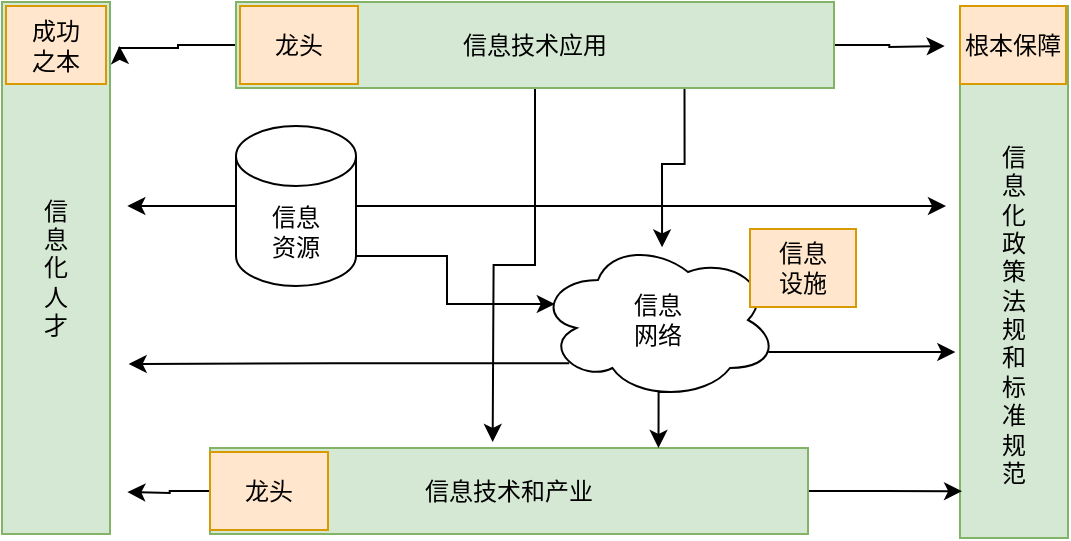 <mxfile version="21.7.4" type="github">
  <diagram name="第 1 页" id="63s2RkJjcUPh7_gmtzK5">
    <mxGraphModel dx="746" dy="1636" grid="1" gridSize="10" guides="1" tooltips="1" connect="1" arrows="1" fold="1" page="1" pageScale="1" pageWidth="827" pageHeight="1169" math="0" shadow="0">
      <root>
        <mxCell id="0" />
        <mxCell id="1" parent="0" />
        <mxCell id="LfkAhY5RYRzO9KWc7ggO-1" style="edgeStyle=orthogonalEdgeStyle;rounded=0;orthogonalLoop=1;jettySize=auto;html=1;exitX=0;exitY=0.5;exitDx=0;exitDy=0;" edge="1" parent="1" source="LfkAhY5RYRzO9KWc7ggO-5">
          <mxGeometry relative="1" as="geometry">
            <mxPoint x="148.667" y="-16" as="targetPoint" />
            <Array as="points">
              <mxPoint x="178" y="-16" />
              <mxPoint x="178" y="-15" />
            </Array>
          </mxGeometry>
        </mxCell>
        <mxCell id="LfkAhY5RYRzO9KWc7ggO-2" style="edgeStyle=orthogonalEdgeStyle;rounded=0;orthogonalLoop=1;jettySize=auto;html=1;exitX=1;exitY=0.5;exitDx=0;exitDy=0;" edge="1" parent="1" source="LfkAhY5RYRzO9KWc7ggO-5">
          <mxGeometry relative="1" as="geometry">
            <mxPoint x="561.333" y="-16" as="targetPoint" />
          </mxGeometry>
        </mxCell>
        <mxCell id="LfkAhY5RYRzO9KWc7ggO-3" style="edgeStyle=orthogonalEdgeStyle;rounded=0;orthogonalLoop=1;jettySize=auto;html=1;" edge="1" parent="1" source="LfkAhY5RYRzO9KWc7ggO-5">
          <mxGeometry relative="1" as="geometry">
            <mxPoint x="335.333" y="182" as="targetPoint" />
          </mxGeometry>
        </mxCell>
        <mxCell id="LfkAhY5RYRzO9KWc7ggO-4" style="edgeStyle=orthogonalEdgeStyle;rounded=0;orthogonalLoop=1;jettySize=auto;html=1;exitX=0.75;exitY=1;exitDx=0;exitDy=0;entryX=0.517;entryY=0.046;entryDx=0;entryDy=0;entryPerimeter=0;" edge="1" parent="1" source="LfkAhY5RYRzO9KWc7ggO-5" target="LfkAhY5RYRzO9KWc7ggO-22">
          <mxGeometry relative="1" as="geometry" />
        </mxCell>
        <mxCell id="LfkAhY5RYRzO9KWc7ggO-5" value="信息技术应用" style="rounded=0;whiteSpace=wrap;html=1;fillColor=#d5e8d4;strokeColor=#82b366;" vertex="1" parent="1">
          <mxGeometry x="207" y="-38" width="299" height="43" as="geometry" />
        </mxCell>
        <mxCell id="LfkAhY5RYRzO9KWc7ggO-6" value="信&lt;br&gt;息&lt;br&gt;化&lt;br&gt;人&lt;br&gt;才" style="rounded=0;whiteSpace=wrap;html=1;fillColor=#d5e8d4;strokeColor=#82b366;" vertex="1" parent="1">
          <mxGeometry x="90" y="-38" width="54" height="266" as="geometry" />
        </mxCell>
        <mxCell id="LfkAhY5RYRzO9KWc7ggO-7" value="&lt;br&gt;&lt;br&gt;&lt;br&gt;信&lt;br&gt;息&lt;br&gt;化&lt;br&gt;政&lt;br&gt;策&lt;br&gt;法&lt;br&gt;规&lt;br&gt;和&lt;br&gt;标&lt;br&gt;准&lt;br&gt;规&lt;br&gt;范" style="rounded=0;whiteSpace=wrap;html=1;fillColor=#d5e8d4;strokeColor=#82b366;" vertex="1" parent="1">
          <mxGeometry x="569" y="-36" width="54" height="266" as="geometry" />
        </mxCell>
        <mxCell id="LfkAhY5RYRzO9KWc7ggO-8" style="edgeStyle=orthogonalEdgeStyle;rounded=0;orthogonalLoop=1;jettySize=auto;html=1;exitX=1;exitY=0.5;exitDx=0;exitDy=0;entryX=0.019;entryY=0.912;entryDx=0;entryDy=0;entryPerimeter=0;" edge="1" parent="1" source="LfkAhY5RYRzO9KWc7ggO-9" target="LfkAhY5RYRzO9KWc7ggO-7">
          <mxGeometry relative="1" as="geometry" />
        </mxCell>
        <mxCell id="LfkAhY5RYRzO9KWc7ggO-9" value="信息技术和产业" style="rounded=0;whiteSpace=wrap;html=1;fillColor=#d5e8d4;strokeColor=#82b366;" vertex="1" parent="1">
          <mxGeometry x="194" y="185" width="299" height="43" as="geometry" />
        </mxCell>
        <mxCell id="LfkAhY5RYRzO9KWc7ggO-10" value="龙头" style="rounded=0;whiteSpace=wrap;html=1;fillColor=#ffe6cc;strokeColor=#d79b00;" vertex="1" parent="1">
          <mxGeometry x="209" y="-36" width="59" height="39" as="geometry" />
        </mxCell>
        <mxCell id="LfkAhY5RYRzO9KWc7ggO-11" value="成功&lt;br&gt;之本" style="rounded=0;whiteSpace=wrap;html=1;fillColor=#ffe6cc;strokeColor=#d79b00;" vertex="1" parent="1">
          <mxGeometry x="92" y="-36" width="50" height="39" as="geometry" />
        </mxCell>
        <mxCell id="LfkAhY5RYRzO9KWc7ggO-12" style="edgeStyle=orthogonalEdgeStyle;rounded=0;orthogonalLoop=1;jettySize=auto;html=1;exitX=0;exitY=0.5;exitDx=0;exitDy=0;" edge="1" parent="1" source="LfkAhY5RYRzO9KWc7ggO-13">
          <mxGeometry relative="1" as="geometry">
            <mxPoint x="152.667" y="207" as="targetPoint" />
          </mxGeometry>
        </mxCell>
        <mxCell id="LfkAhY5RYRzO9KWc7ggO-13" value="龙头" style="rounded=0;whiteSpace=wrap;html=1;fillColor=#ffe6cc;strokeColor=#d79b00;" vertex="1" parent="1">
          <mxGeometry x="194" y="187" width="59" height="39" as="geometry" />
        </mxCell>
        <mxCell id="LfkAhY5RYRzO9KWc7ggO-14" value="根本保障" style="rounded=0;whiteSpace=wrap;html=1;fillColor=#ffe6cc;strokeColor=#d79b00;" vertex="1" parent="1">
          <mxGeometry x="569" y="-36" width="53" height="39" as="geometry" />
        </mxCell>
        <mxCell id="LfkAhY5RYRzO9KWc7ggO-15" style="edgeStyle=orthogonalEdgeStyle;rounded=0;orthogonalLoop=1;jettySize=auto;html=1;exitX=0;exitY=0.5;exitDx=0;exitDy=0;exitPerimeter=0;" edge="1" parent="1" source="LfkAhY5RYRzO9KWc7ggO-18">
          <mxGeometry relative="1" as="geometry">
            <mxPoint x="152.667" y="64" as="targetPoint" />
          </mxGeometry>
        </mxCell>
        <mxCell id="LfkAhY5RYRzO9KWc7ggO-16" style="edgeStyle=orthogonalEdgeStyle;rounded=0;orthogonalLoop=1;jettySize=auto;html=1;exitX=1;exitY=1;exitDx=0;exitDy=-15;exitPerimeter=0;entryX=0.07;entryY=0.4;entryDx=0;entryDy=0;entryPerimeter=0;" edge="1" parent="1" source="LfkAhY5RYRzO9KWc7ggO-18" target="LfkAhY5RYRzO9KWc7ggO-22">
          <mxGeometry relative="1" as="geometry" />
        </mxCell>
        <mxCell id="LfkAhY5RYRzO9KWc7ggO-17" style="edgeStyle=orthogonalEdgeStyle;rounded=0;orthogonalLoop=1;jettySize=auto;html=1;exitX=1;exitY=0.5;exitDx=0;exitDy=0;exitPerimeter=0;" edge="1" parent="1" source="LfkAhY5RYRzO9KWc7ggO-18">
          <mxGeometry relative="1" as="geometry">
            <mxPoint x="562" y="64" as="targetPoint" />
          </mxGeometry>
        </mxCell>
        <mxCell id="LfkAhY5RYRzO9KWc7ggO-18" value="信息&lt;br&gt;资源" style="shape=cylinder3;whiteSpace=wrap;html=1;boundedLbl=1;backgroundOutline=1;size=15;" vertex="1" parent="1">
          <mxGeometry x="207" y="24" width="60" height="80" as="geometry" />
        </mxCell>
        <mxCell id="LfkAhY5RYRzO9KWc7ggO-19" style="edgeStyle=orthogonalEdgeStyle;rounded=0;orthogonalLoop=1;jettySize=auto;html=1;exitX=0.96;exitY=0.7;exitDx=0;exitDy=0;exitPerimeter=0;" edge="1" parent="1" source="LfkAhY5RYRzO9KWc7ggO-22">
          <mxGeometry relative="1" as="geometry">
            <mxPoint x="566.667" y="137" as="targetPoint" />
          </mxGeometry>
        </mxCell>
        <mxCell id="LfkAhY5RYRzO9KWc7ggO-20" style="edgeStyle=orthogonalEdgeStyle;rounded=0;orthogonalLoop=1;jettySize=auto;html=1;exitX=0.13;exitY=0.77;exitDx=0;exitDy=0;exitPerimeter=0;" edge="1" parent="1" source="LfkAhY5RYRzO9KWc7ggO-22">
          <mxGeometry relative="1" as="geometry">
            <mxPoint x="153.333" y="143" as="targetPoint" />
          </mxGeometry>
        </mxCell>
        <mxCell id="LfkAhY5RYRzO9KWc7ggO-21" style="edgeStyle=orthogonalEdgeStyle;rounded=0;orthogonalLoop=1;jettySize=auto;html=1;exitX=0.55;exitY=0.95;exitDx=0;exitDy=0;exitPerimeter=0;entryX=0.75;entryY=0;entryDx=0;entryDy=0;" edge="1" parent="1" source="LfkAhY5RYRzO9KWc7ggO-22" target="LfkAhY5RYRzO9KWc7ggO-9">
          <mxGeometry relative="1" as="geometry" />
        </mxCell>
        <mxCell id="LfkAhY5RYRzO9KWc7ggO-22" value="信息&lt;br&gt;网络" style="ellipse;shape=cloud;whiteSpace=wrap;html=1;" vertex="1" parent="1">
          <mxGeometry x="358" y="81" width="120" height="80" as="geometry" />
        </mxCell>
        <mxCell id="LfkAhY5RYRzO9KWc7ggO-23" value="信息&lt;br&gt;设施" style="rounded=0;whiteSpace=wrap;html=1;fillColor=#ffe6cc;strokeColor=#d79b00;" vertex="1" parent="1">
          <mxGeometry x="464" y="75.5" width="53" height="39" as="geometry" />
        </mxCell>
      </root>
    </mxGraphModel>
  </diagram>
</mxfile>

